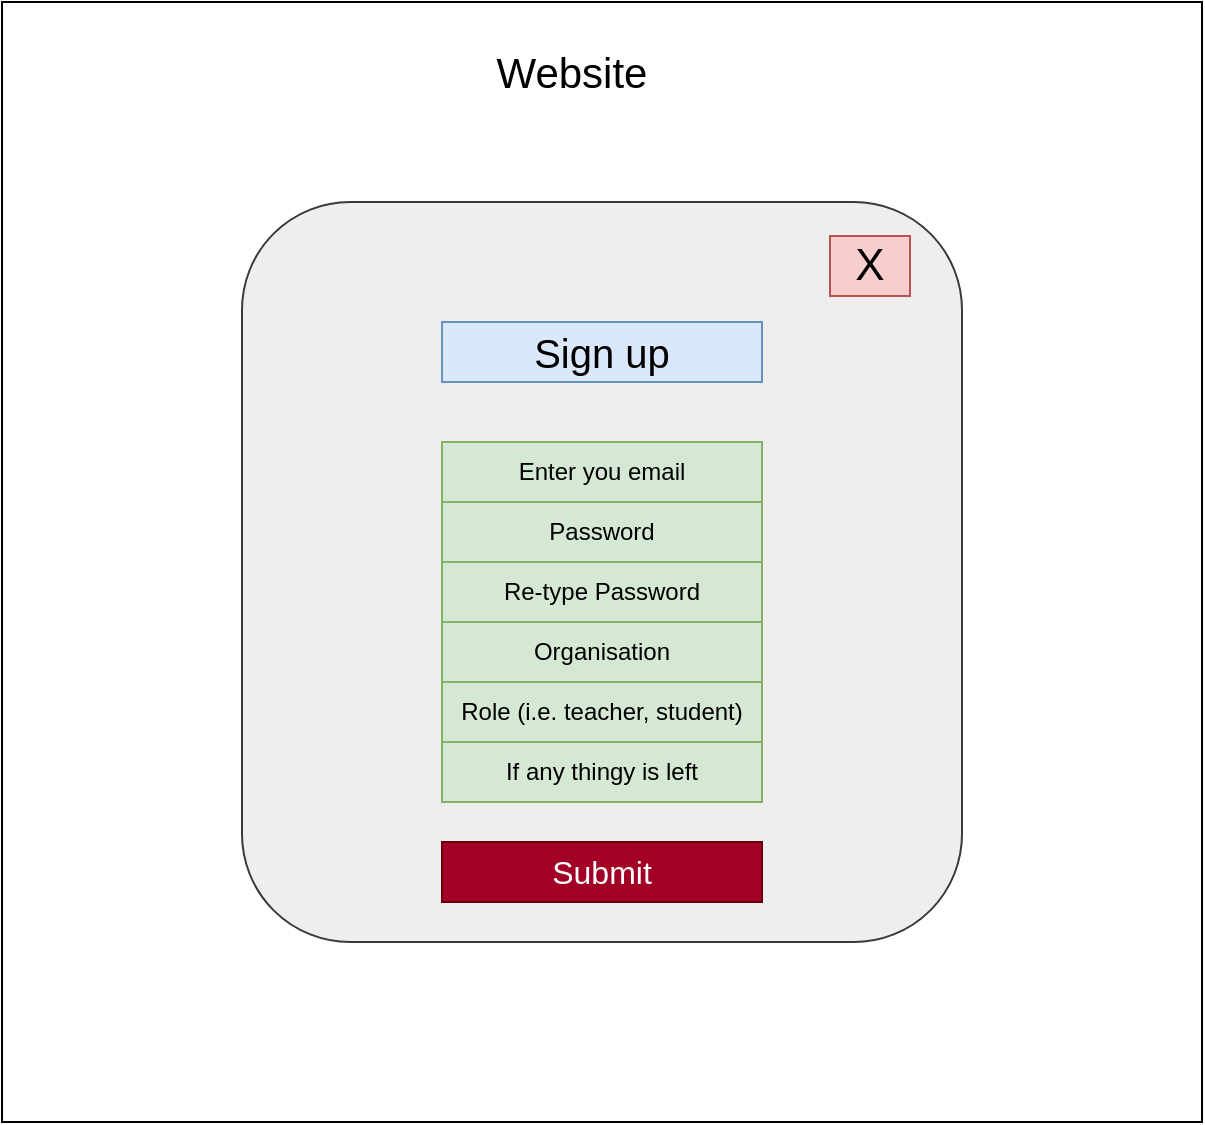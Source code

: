 <mxfile version="24.4.8" type="github">
  <diagram name="Page-1" id="V09ukMs0N7293hDHTdTk">
    <mxGraphModel dx="794" dy="454" grid="1" gridSize="10" guides="1" tooltips="1" connect="1" arrows="1" fold="1" page="1" pageScale="1" pageWidth="850" pageHeight="1100" math="0" shadow="0">
      <root>
        <mxCell id="0" />
        <mxCell id="1" parent="0" />
        <mxCell id="3GYJZX8lGVEuGiZ5cL6c-1" value="" style="rounded=0;whiteSpace=wrap;html=1;" vertex="1" parent="1">
          <mxGeometry x="100" y="30" width="600" height="560" as="geometry" />
        </mxCell>
        <mxCell id="3GYJZX8lGVEuGiZ5cL6c-3" value="" style="rounded=1;whiteSpace=wrap;html=1;fillColor=#eeeeee;strokeColor=#36393d;" vertex="1" parent="1">
          <mxGeometry x="220" y="130" width="360" height="370" as="geometry" />
        </mxCell>
        <mxCell id="3GYJZX8lGVEuGiZ5cL6c-4" value="Enter you email" style="text;html=1;align=center;verticalAlign=middle;whiteSpace=wrap;rounded=0;fillColor=#d5e8d4;strokeColor=#82b366;" vertex="1" parent="1">
          <mxGeometry x="320" y="250" width="160" height="30" as="geometry" />
        </mxCell>
        <mxCell id="3GYJZX8lGVEuGiZ5cL6c-5" value="Password" style="text;html=1;align=center;verticalAlign=middle;whiteSpace=wrap;rounded=0;fillColor=#d5e8d4;strokeColor=#82b366;" vertex="1" parent="1">
          <mxGeometry x="320" y="280" width="160" height="30" as="geometry" />
        </mxCell>
        <mxCell id="3GYJZX8lGVEuGiZ5cL6c-6" value="Re-type Password" style="text;html=1;align=center;verticalAlign=middle;whiteSpace=wrap;rounded=0;fillColor=#d5e8d4;strokeColor=#82b366;" vertex="1" parent="1">
          <mxGeometry x="320" y="310" width="160" height="30" as="geometry" />
        </mxCell>
        <mxCell id="3GYJZX8lGVEuGiZ5cL6c-7" value="Organisation" style="text;html=1;align=center;verticalAlign=middle;whiteSpace=wrap;rounded=0;fillColor=#d5e8d4;strokeColor=#82b366;" vertex="1" parent="1">
          <mxGeometry x="320" y="340" width="160" height="30" as="geometry" />
        </mxCell>
        <mxCell id="3GYJZX8lGVEuGiZ5cL6c-8" value="Role (i.e. teacher, student)" style="text;html=1;align=center;verticalAlign=middle;whiteSpace=wrap;rounded=0;fillColor=#d5e8d4;strokeColor=#82b366;" vertex="1" parent="1">
          <mxGeometry x="320" y="370" width="160" height="30" as="geometry" />
        </mxCell>
        <mxCell id="3GYJZX8lGVEuGiZ5cL6c-9" value="&lt;font style=&quot;font-size: 20px;&quot;&gt;Sign up&lt;/font&gt;" style="text;html=1;align=center;verticalAlign=middle;whiteSpace=wrap;rounded=0;fillColor=#dae8fc;strokeColor=#6c8ebf;" vertex="1" parent="1">
          <mxGeometry x="320" y="190" width="160" height="30" as="geometry" />
        </mxCell>
        <mxCell id="3GYJZX8lGVEuGiZ5cL6c-10" value="If any thingy is left" style="text;html=1;align=center;verticalAlign=middle;whiteSpace=wrap;rounded=0;fillColor=#d5e8d4;strokeColor=#82b366;" vertex="1" parent="1">
          <mxGeometry x="320" y="400" width="160" height="30" as="geometry" />
        </mxCell>
        <mxCell id="3GYJZX8lGVEuGiZ5cL6c-11" value="&lt;font style=&quot;font-size: 22px;&quot;&gt;X&lt;/font&gt;" style="text;html=1;align=center;verticalAlign=middle;whiteSpace=wrap;rounded=0;fillColor=#f8cecc;strokeColor=#b85450;" vertex="1" parent="1">
          <mxGeometry x="514" y="147" width="40" height="30" as="geometry" />
        </mxCell>
        <mxCell id="3GYJZX8lGVEuGiZ5cL6c-12" value="&lt;font style=&quot;font-size: 16px;&quot;&gt;Submit&lt;/font&gt;" style="text;html=1;align=center;verticalAlign=middle;whiteSpace=wrap;rounded=0;fillColor=#a20025;strokeColor=#6F0000;fontColor=#ffffff;" vertex="1" parent="1">
          <mxGeometry x="320" y="450" width="160" height="30" as="geometry" />
        </mxCell>
        <mxCell id="3GYJZX8lGVEuGiZ5cL6c-13" value="&lt;font style=&quot;font-size: 21px;&quot;&gt;Website&lt;/font&gt;" style="text;html=1;align=center;verticalAlign=middle;whiteSpace=wrap;rounded=0;" vertex="1" parent="1">
          <mxGeometry x="310" y="50" width="150" height="30" as="geometry" />
        </mxCell>
      </root>
    </mxGraphModel>
  </diagram>
</mxfile>
